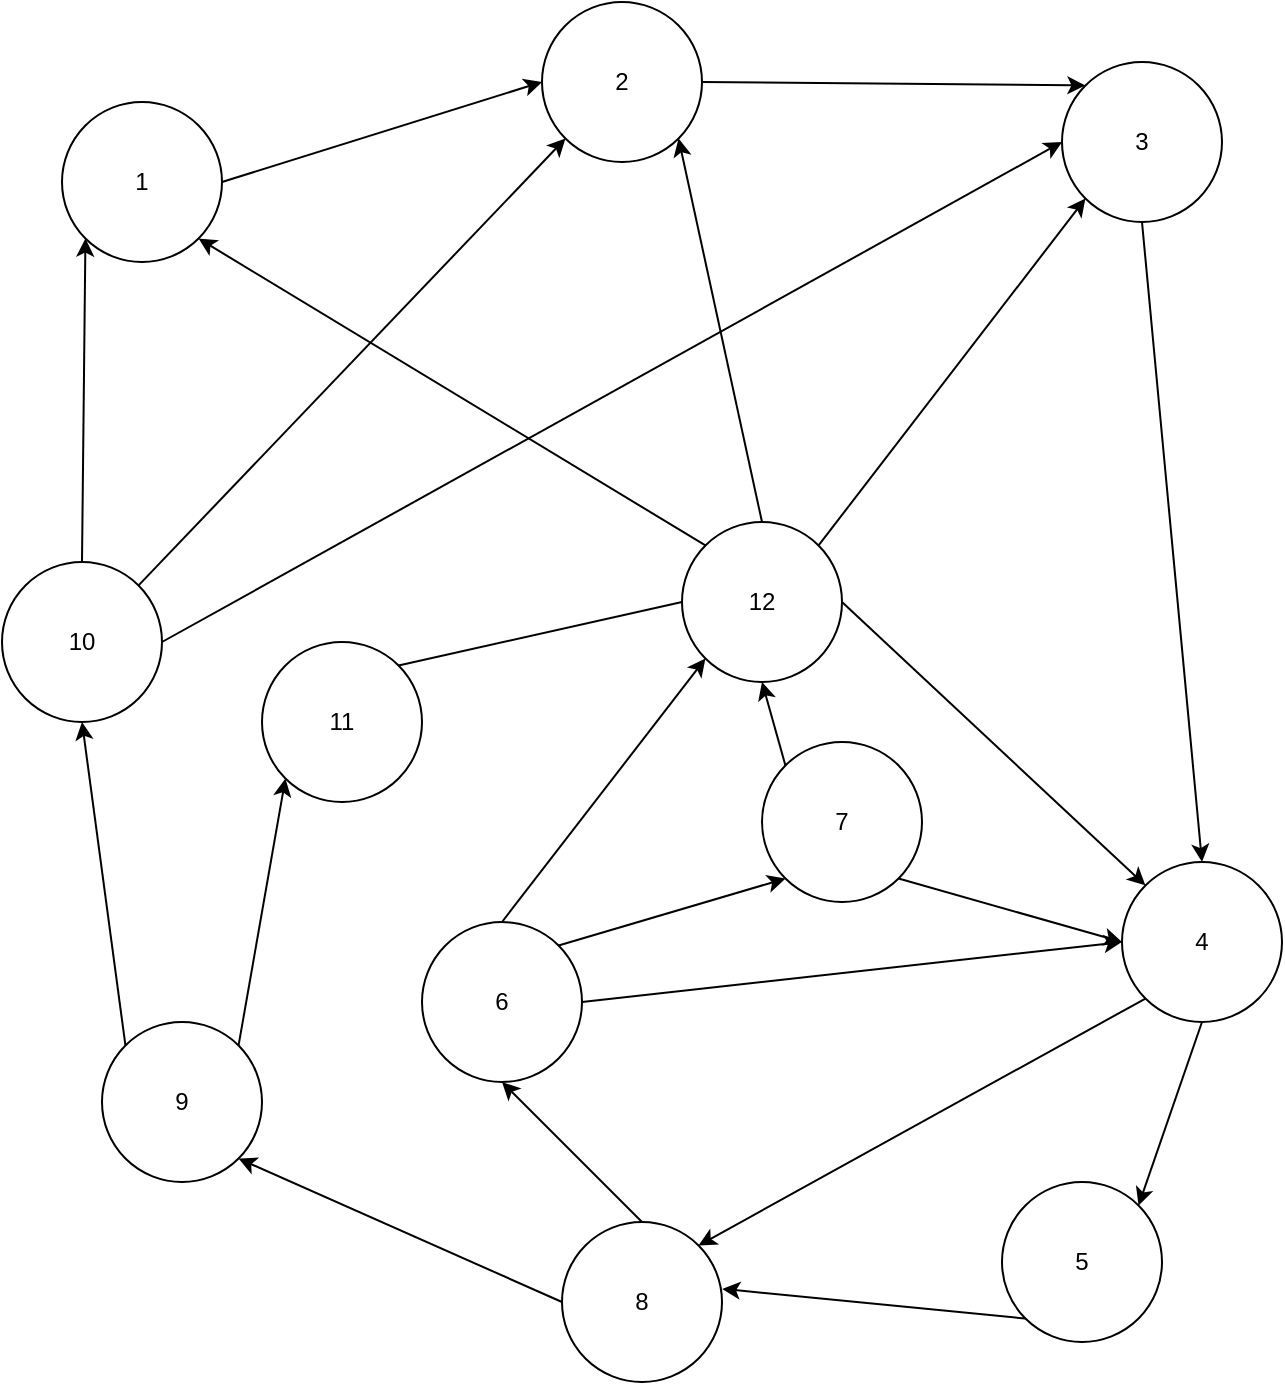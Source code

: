 <mxfile version="19.0.0" type="device"><diagram id="h-p0CrZtGoh--kdQKJ4T" name="Page-1"><mxGraphModel dx="2299" dy="1764" grid="1" gridSize="10" guides="1" tooltips="1" connect="1" arrows="1" fold="1" page="1" pageScale="1" pageWidth="850" pageHeight="1100" math="0" shadow="0"><root><mxCell id="0"/><mxCell id="1" parent="0"/><mxCell id="FEuJc_QqZeIOQ82-ngv3-1" value="2" style="ellipse;whiteSpace=wrap;html=1;aspect=fixed;" vertex="1" parent="1"><mxGeometry x="250" y="-130" width="80" height="80" as="geometry"/></mxCell><mxCell id="FEuJc_QqZeIOQ82-ngv3-2" value="1" style="ellipse;whiteSpace=wrap;html=1;aspect=fixed;" vertex="1" parent="1"><mxGeometry x="10" y="-80" width="80" height="80" as="geometry"/></mxCell><mxCell id="FEuJc_QqZeIOQ82-ngv3-3" value="3" style="ellipse;whiteSpace=wrap;html=1;aspect=fixed;" vertex="1" parent="1"><mxGeometry x="510" y="-100" width="80" height="80" as="geometry"/></mxCell><mxCell id="FEuJc_QqZeIOQ82-ngv3-5" value="4" style="ellipse;whiteSpace=wrap;html=1;aspect=fixed;" vertex="1" parent="1"><mxGeometry x="540" y="300" width="80" height="80" as="geometry"/></mxCell><mxCell id="FEuJc_QqZeIOQ82-ngv3-6" value="5" style="ellipse;whiteSpace=wrap;html=1;aspect=fixed;" vertex="1" parent="1"><mxGeometry x="480" y="460" width="80" height="80" as="geometry"/></mxCell><mxCell id="FEuJc_QqZeIOQ82-ngv3-7" value="8" style="ellipse;whiteSpace=wrap;html=1;aspect=fixed;" vertex="1" parent="1"><mxGeometry x="260" y="480" width="80" height="80" as="geometry"/></mxCell><mxCell id="FEuJc_QqZeIOQ82-ngv3-8" value="6" style="ellipse;whiteSpace=wrap;html=1;aspect=fixed;" vertex="1" parent="1"><mxGeometry x="190" y="330" width="80" height="80" as="geometry"/></mxCell><mxCell id="FEuJc_QqZeIOQ82-ngv3-9" value="7" style="ellipse;whiteSpace=wrap;html=1;aspect=fixed;" vertex="1" parent="1"><mxGeometry x="360" y="240" width="80" height="80" as="geometry"/></mxCell><mxCell id="FEuJc_QqZeIOQ82-ngv3-10" value="9" style="ellipse;whiteSpace=wrap;html=1;aspect=fixed;" vertex="1" parent="1"><mxGeometry x="30" y="380" width="80" height="80" as="geometry"/></mxCell><mxCell id="FEuJc_QqZeIOQ82-ngv3-11" value="11" style="ellipse;whiteSpace=wrap;html=1;aspect=fixed;" vertex="1" parent="1"><mxGeometry x="110" y="190" width="80" height="80" as="geometry"/></mxCell><mxCell id="FEuJc_QqZeIOQ82-ngv3-12" value="10" style="ellipse;whiteSpace=wrap;html=1;aspect=fixed;" vertex="1" parent="1"><mxGeometry x="-20" y="150" width="80" height="80" as="geometry"/></mxCell><mxCell id="FEuJc_QqZeIOQ82-ngv3-26" value="" style="endArrow=none;html=1;rounded=0;exitX=1;exitY=0;exitDx=0;exitDy=0;entryX=0;entryY=0.5;entryDx=0;entryDy=0;" edge="1" parent="1" source="FEuJc_QqZeIOQ82-ngv3-11" target="FEuJc_QqZeIOQ82-ngv3-27"><mxGeometry width="50" height="50" relative="1" as="geometry"><mxPoint x="210" y="240" as="sourcePoint"/><mxPoint x="300" y="180" as="targetPoint"/></mxGeometry></mxCell><mxCell id="FEuJc_QqZeIOQ82-ngv3-27" value="12" style="ellipse;whiteSpace=wrap;html=1;aspect=fixed;" vertex="1" parent="1"><mxGeometry x="320" y="130" width="80" height="80" as="geometry"/></mxCell><mxCell id="FEuJc_QqZeIOQ82-ngv3-29" value="" style="endArrow=classic;html=1;rounded=0;exitX=1;exitY=0.5;exitDx=0;exitDy=0;entryX=0;entryY=0.5;entryDx=0;entryDy=0;" edge="1" parent="1" source="FEuJc_QqZeIOQ82-ngv3-2" target="FEuJc_QqZeIOQ82-ngv3-1"><mxGeometry width="50" height="50" relative="1" as="geometry"><mxPoint x="270" y="90" as="sourcePoint"/><mxPoint x="320" y="40" as="targetPoint"/></mxGeometry></mxCell><mxCell id="FEuJc_QqZeIOQ82-ngv3-30" value="" style="endArrow=classic;html=1;rounded=0;exitX=1;exitY=0.5;exitDx=0;exitDy=0;entryX=0;entryY=0;entryDx=0;entryDy=0;" edge="1" parent="1" source="FEuJc_QqZeIOQ82-ngv3-1" target="FEuJc_QqZeIOQ82-ngv3-3"><mxGeometry width="50" height="50" relative="1" as="geometry"><mxPoint x="480" y="150" as="sourcePoint"/><mxPoint x="530" y="100" as="targetPoint"/></mxGeometry></mxCell><mxCell id="FEuJc_QqZeIOQ82-ngv3-31" value="" style="endArrow=classic;html=1;rounded=0;exitX=0.5;exitY=1;exitDx=0;exitDy=0;entryX=0.5;entryY=0;entryDx=0;entryDy=0;" edge="1" parent="1" source="FEuJc_QqZeIOQ82-ngv3-3" target="FEuJc_QqZeIOQ82-ngv3-5"><mxGeometry width="50" height="50" relative="1" as="geometry"><mxPoint x="620" y="290" as="sourcePoint"/><mxPoint x="670" y="240" as="targetPoint"/></mxGeometry></mxCell><mxCell id="FEuJc_QqZeIOQ82-ngv3-32" value="" style="endArrow=classic;html=1;rounded=0;exitX=0.5;exitY=1;exitDx=0;exitDy=0;entryX=1;entryY=0;entryDx=0;entryDy=0;" edge="1" parent="1" source="FEuJc_QqZeIOQ82-ngv3-5" target="FEuJc_QqZeIOQ82-ngv3-6"><mxGeometry width="50" height="50" relative="1" as="geometry"><mxPoint x="550" y="460" as="sourcePoint"/><mxPoint x="600" y="410" as="targetPoint"/></mxGeometry></mxCell><mxCell id="FEuJc_QqZeIOQ82-ngv3-33" value="" style="endArrow=classic;html=1;rounded=0;entryX=1.001;entryY=0.418;entryDx=0;entryDy=0;entryPerimeter=0;exitX=0;exitY=1;exitDx=0;exitDy=0;" edge="1" parent="1" source="FEuJc_QqZeIOQ82-ngv3-6" target="FEuJc_QqZeIOQ82-ngv3-7"><mxGeometry width="50" height="50" relative="1" as="geometry"><mxPoint x="390" y="540" as="sourcePoint"/><mxPoint x="440" y="490" as="targetPoint"/></mxGeometry></mxCell><mxCell id="FEuJc_QqZeIOQ82-ngv3-34" value="" style="endArrow=classic;html=1;rounded=0;entryX=0.5;entryY=1;entryDx=0;entryDy=0;exitX=0.5;exitY=0;exitDx=0;exitDy=0;" edge="1" parent="1" source="FEuJc_QqZeIOQ82-ngv3-7" target="FEuJc_QqZeIOQ82-ngv3-8"><mxGeometry width="50" height="50" relative="1" as="geometry"><mxPoint x="270" y="480" as="sourcePoint"/><mxPoint x="320" y="430" as="targetPoint"/></mxGeometry></mxCell><mxCell id="FEuJc_QqZeIOQ82-ngv3-35" value="" style="endArrow=classic;html=1;rounded=0;exitX=0.5;exitY=0;exitDx=0;exitDy=0;entryX=0;entryY=1;entryDx=0;entryDy=0;" edge="1" parent="1" source="FEuJc_QqZeIOQ82-ngv3-8" target="FEuJc_QqZeIOQ82-ngv3-27"><mxGeometry width="50" height="50" relative="1" as="geometry"><mxPoint x="250" y="300" as="sourcePoint"/><mxPoint x="300" y="250" as="targetPoint"/></mxGeometry></mxCell><mxCell id="FEuJc_QqZeIOQ82-ngv3-36" value="" style="endArrow=classic;html=1;rounded=0;exitX=1;exitY=0.5;exitDx=0;exitDy=0;entryX=0;entryY=0.5;entryDx=0;entryDy=0;" edge="1" parent="1" source="FEuJc_QqZeIOQ82-ngv3-8" target="FEuJc_QqZeIOQ82-ngv3-5"><mxGeometry width="50" height="50" relative="1" as="geometry"><mxPoint x="380" y="390" as="sourcePoint"/><mxPoint x="430" y="340" as="targetPoint"/></mxGeometry></mxCell><mxCell id="FEuJc_QqZeIOQ82-ngv3-37" value="" style="endArrow=classic;html=1;rounded=0;exitX=1;exitY=0;exitDx=0;exitDy=0;entryX=0;entryY=1;entryDx=0;entryDy=0;" edge="1" parent="1" source="FEuJc_QqZeIOQ82-ngv3-8" target="FEuJc_QqZeIOQ82-ngv3-9"><mxGeometry width="50" height="50" relative="1" as="geometry"><mxPoint x="300" y="320" as="sourcePoint"/><mxPoint x="350" y="270" as="targetPoint"/></mxGeometry></mxCell><mxCell id="FEuJc_QqZeIOQ82-ngv3-40" value="" style="endArrow=classic;html=1;rounded=0;exitX=1;exitY=0.5;exitDx=0;exitDy=0;entryX=0;entryY=0;entryDx=0;entryDy=0;" edge="1" parent="1" source="FEuJc_QqZeIOQ82-ngv3-27" target="FEuJc_QqZeIOQ82-ngv3-5"><mxGeometry width="50" height="50" relative="1" as="geometry"><mxPoint x="300" y="330" as="sourcePoint"/><mxPoint x="301.716" y="178.284" as="targetPoint"/></mxGeometry></mxCell><mxCell id="FEuJc_QqZeIOQ82-ngv3-41" value="" style="endArrow=classic;html=1;rounded=0;exitX=1;exitY=1;exitDx=0;exitDy=0;entryX=0;entryY=0.5;entryDx=0;entryDy=0;" edge="1" parent="1" source="FEuJc_QqZeIOQ82-ngv3-9" target="FEuJc_QqZeIOQ82-ngv3-5"><mxGeometry width="50" height="50" relative="1" as="geometry"><mxPoint x="430" y="350" as="sourcePoint"/><mxPoint x="480" y="300" as="targetPoint"/></mxGeometry></mxCell><mxCell id="FEuJc_QqZeIOQ82-ngv3-42" value="" style="endArrow=classic;html=1;rounded=0;entryX=0.5;entryY=1;entryDx=0;entryDy=0;exitX=0;exitY=0;exitDx=0;exitDy=0;" edge="1" parent="1" source="FEuJc_QqZeIOQ82-ngv3-9" target="FEuJc_QqZeIOQ82-ngv3-27"><mxGeometry width="50" height="50" relative="1" as="geometry"><mxPoint x="340" y="220" as="sourcePoint"/><mxPoint x="390" y="170" as="targetPoint"/></mxGeometry></mxCell><mxCell id="FEuJc_QqZeIOQ82-ngv3-43" value="" style="endArrow=classic;html=1;rounded=0;entryX=1;entryY=0;entryDx=0;entryDy=0;exitX=0;exitY=1;exitDx=0;exitDy=0;" edge="1" parent="1" source="FEuJc_QqZeIOQ82-ngv3-5" target="FEuJc_QqZeIOQ82-ngv3-7"><mxGeometry width="50" height="50" relative="1" as="geometry"><mxPoint x="420" y="460" as="sourcePoint"/><mxPoint x="470" y="410" as="targetPoint"/></mxGeometry></mxCell><mxCell id="FEuJc_QqZeIOQ82-ngv3-44" value="" style="endArrow=classic;html=1;rounded=0;entryX=1;entryY=1;entryDx=0;entryDy=0;exitX=0;exitY=0.5;exitDx=0;exitDy=0;" edge="1" parent="1" source="FEuJc_QqZeIOQ82-ngv3-7" target="FEuJc_QqZeIOQ82-ngv3-10"><mxGeometry width="50" height="50" relative="1" as="geometry"><mxPoint x="170" y="540" as="sourcePoint"/><mxPoint x="220" y="490" as="targetPoint"/></mxGeometry></mxCell><mxCell id="FEuJc_QqZeIOQ82-ngv3-45" value="" style="endArrow=classic;html=1;rounded=0;exitX=1;exitY=0;exitDx=0;exitDy=0;entryX=0;entryY=1;entryDx=0;entryDy=0;" edge="1" parent="1" source="FEuJc_QqZeIOQ82-ngv3-10" target="FEuJc_QqZeIOQ82-ngv3-11"><mxGeometry width="50" height="50" relative="1" as="geometry"><mxPoint x="310" y="340" as="sourcePoint"/><mxPoint x="311.716" y="188.284" as="targetPoint"/></mxGeometry></mxCell><mxCell id="FEuJc_QqZeIOQ82-ngv3-46" value="" style="endArrow=classic;html=1;rounded=0;exitX=0;exitY=0;exitDx=0;exitDy=0;entryX=0.5;entryY=1;entryDx=0;entryDy=0;" edge="1" parent="1" source="FEuJc_QqZeIOQ82-ngv3-10" target="FEuJc_QqZeIOQ82-ngv3-12"><mxGeometry width="50" height="50" relative="1" as="geometry"><mxPoint x="320" y="350" as="sourcePoint"/><mxPoint x="321.716" y="198.284" as="targetPoint"/></mxGeometry></mxCell><mxCell id="FEuJc_QqZeIOQ82-ngv3-47" value="" style="endArrow=classic;html=1;rounded=0;exitX=0.5;exitY=0;exitDx=0;exitDy=0;entryX=0;entryY=1;entryDx=0;entryDy=0;" edge="1" parent="1" source="FEuJc_QqZeIOQ82-ngv3-12" target="FEuJc_QqZeIOQ82-ngv3-2"><mxGeometry width="50" height="50" relative="1" as="geometry"><mxPoint x="90" y="160" as="sourcePoint"/><mxPoint x="140" y="110" as="targetPoint"/></mxGeometry></mxCell><mxCell id="FEuJc_QqZeIOQ82-ngv3-48" value="" style="endArrow=classic;html=1;rounded=0;exitX=1;exitY=0.5;exitDx=0;exitDy=0;entryX=0;entryY=0.5;entryDx=0;entryDy=0;" edge="1" parent="1" source="FEuJc_QqZeIOQ82-ngv3-12" target="FEuJc_QqZeIOQ82-ngv3-3"><mxGeometry width="50" height="50" relative="1" as="geometry"><mxPoint x="140" y="160" as="sourcePoint"/><mxPoint x="190" y="110" as="targetPoint"/></mxGeometry></mxCell><mxCell id="FEuJc_QqZeIOQ82-ngv3-49" value="" style="endArrow=classic;html=1;rounded=0;entryX=0;entryY=1;entryDx=0;entryDy=0;exitX=1;exitY=0;exitDx=0;exitDy=0;" edge="1" parent="1" source="FEuJc_QqZeIOQ82-ngv3-12" target="FEuJc_QqZeIOQ82-ngv3-1"><mxGeometry width="50" height="50" relative="1" as="geometry"><mxPoint x="160" y="110" as="sourcePoint"/><mxPoint x="210" y="60" as="targetPoint"/></mxGeometry></mxCell><mxCell id="FEuJc_QqZeIOQ82-ngv3-50" value="" style="endArrow=classic;html=1;rounded=0;exitX=0;exitY=0;exitDx=0;exitDy=0;entryX=1;entryY=1;entryDx=0;entryDy=0;" edge="1" parent="1" source="FEuJc_QqZeIOQ82-ngv3-27" target="FEuJc_QqZeIOQ82-ngv3-2"><mxGeometry width="50" height="50" relative="1" as="geometry"><mxPoint x="380" y="110" as="sourcePoint"/><mxPoint x="430" y="60" as="targetPoint"/></mxGeometry></mxCell><mxCell id="FEuJc_QqZeIOQ82-ngv3-51" value="" style="endArrow=classic;html=1;rounded=0;exitX=0.5;exitY=0;exitDx=0;exitDy=0;entryX=1;entryY=1;entryDx=0;entryDy=0;" edge="1" parent="1" source="FEuJc_QqZeIOQ82-ngv3-27" target="FEuJc_QqZeIOQ82-ngv3-1"><mxGeometry width="50" height="50" relative="1" as="geometry"><mxPoint x="400" y="120" as="sourcePoint"/><mxPoint x="450" y="70" as="targetPoint"/></mxGeometry></mxCell><mxCell id="FEuJc_QqZeIOQ82-ngv3-52" value="" style="endArrow=classic;html=1;rounded=0;exitX=1;exitY=0;exitDx=0;exitDy=0;entryX=0;entryY=1;entryDx=0;entryDy=0;" edge="1" parent="1" source="FEuJc_QqZeIOQ82-ngv3-27" target="FEuJc_QqZeIOQ82-ngv3-3"><mxGeometry width="50" height="50" relative="1" as="geometry"><mxPoint x="440" y="130" as="sourcePoint"/><mxPoint x="490" y="80" as="targetPoint"/></mxGeometry></mxCell></root></mxGraphModel></diagram></mxfile>